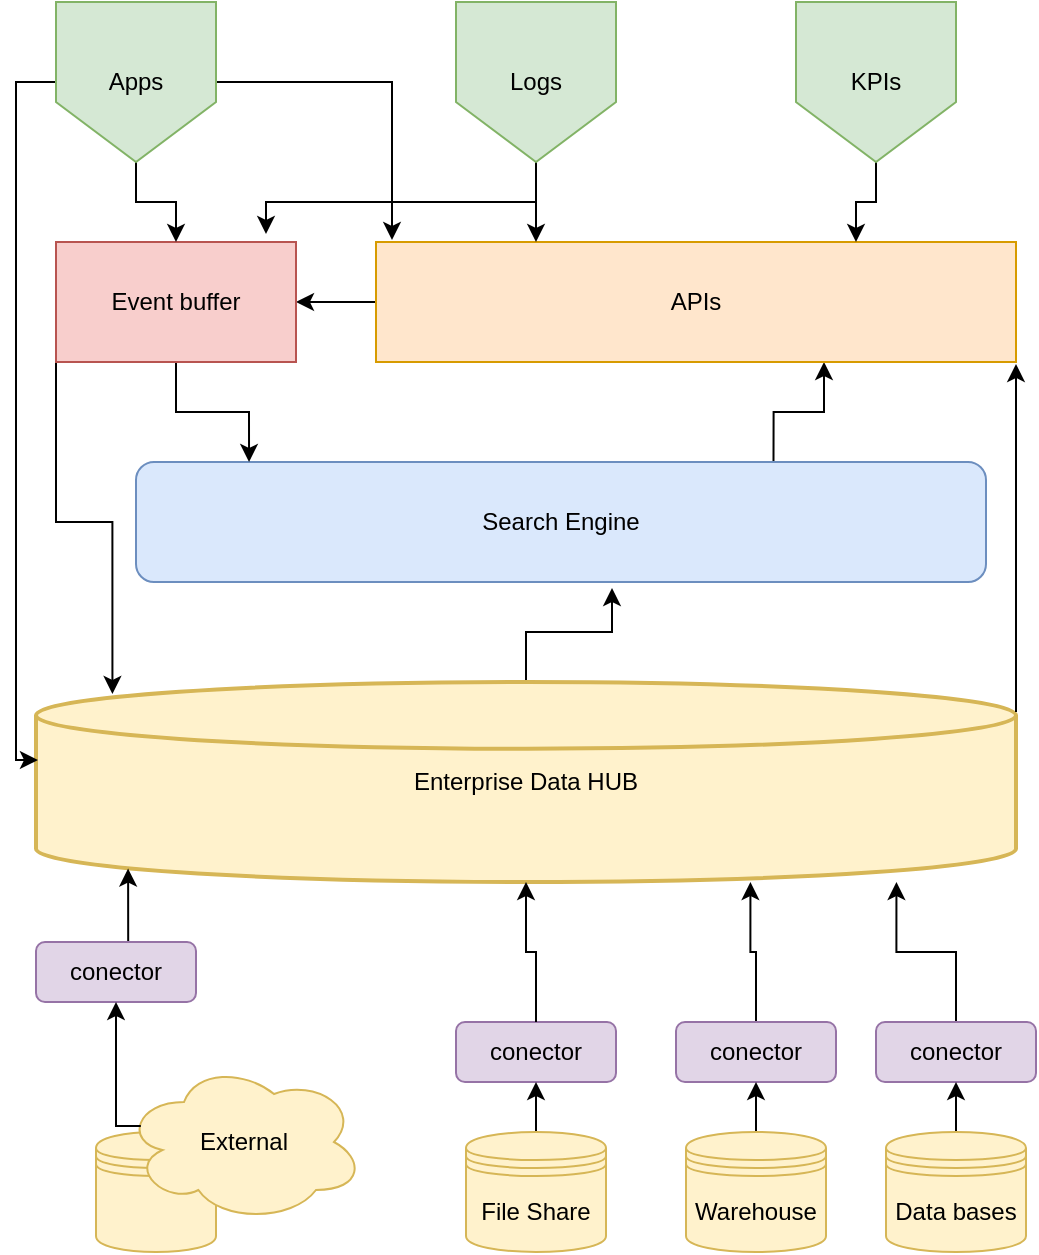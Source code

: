 <mxfile version="13.8.1" type="github">
  <diagram id="hWWmdavo8yXY4p5I4Dhq" name="Page-1">
    <mxGraphModel dx="1422" dy="794" grid="1" gridSize="10" guides="1" tooltips="1" connect="1" arrows="1" fold="1" page="1" pageScale="1" pageWidth="827" pageHeight="1169" math="0" shadow="0">
      <root>
        <mxCell id="0" />
        <mxCell id="1" parent="0" />
        <mxCell id="tfAfjoJFbzgk_dMQ4BdW-38" style="edgeStyle=orthogonalEdgeStyle;rounded=0;orthogonalLoop=1;jettySize=auto;html=1;entryX=0.56;entryY=1.05;entryDx=0;entryDy=0;entryPerimeter=0;" parent="1" source="tfAfjoJFbzgk_dMQ4BdW-5" target="tfAfjoJFbzgk_dMQ4BdW-37" edge="1">
          <mxGeometry relative="1" as="geometry" />
        </mxCell>
        <mxCell id="tfAfjoJFbzgk_dMQ4BdW-5" value="Enterprise Data HUB" style="strokeWidth=2;html=1;shape=mxgraph.flowchart.database;whiteSpace=wrap;align=center;fillColor=#fff2cc;strokeColor=#d6b656;" parent="1" vertex="1">
          <mxGeometry x="140" y="420" width="490" height="100" as="geometry" />
        </mxCell>
        <mxCell id="tfAfjoJFbzgk_dMQ4BdW-35" style="edgeStyle=orthogonalEdgeStyle;rounded=0;orthogonalLoop=1;jettySize=auto;html=1;exitX=0.5;exitY=0;exitDx=0;exitDy=0;entryX=0.729;entryY=1;entryDx=0;entryDy=0;entryPerimeter=0;" parent="1" source="tfAfjoJFbzgk_dMQ4BdW-9" target="tfAfjoJFbzgk_dMQ4BdW-5" edge="1">
          <mxGeometry relative="1" as="geometry" />
        </mxCell>
        <mxCell id="tfAfjoJFbzgk_dMQ4BdW-9" value="conector" style="rounded=1;whiteSpace=wrap;html=1;fillColor=#e1d5e7;strokeColor=#9673a6;" parent="1" vertex="1">
          <mxGeometry x="460" y="590" width="80" height="30" as="geometry" />
        </mxCell>
        <mxCell id="tfAfjoJFbzgk_dMQ4BdW-22" style="edgeStyle=orthogonalEdgeStyle;rounded=0;orthogonalLoop=1;jettySize=auto;html=1;exitX=0.5;exitY=0;exitDx=0;exitDy=0;" parent="1" source="tfAfjoJFbzgk_dMQ4BdW-20" target="tfAfjoJFbzgk_dMQ4BdW-9" edge="1">
          <mxGeometry relative="1" as="geometry" />
        </mxCell>
        <mxCell id="tfAfjoJFbzgk_dMQ4BdW-20" value="Warehouse" style="shape=datastore;whiteSpace=wrap;html=1;fillColor=#fff2cc;strokeColor=#d6b656;" parent="1" vertex="1">
          <mxGeometry x="465" y="645" width="70" height="60" as="geometry" />
        </mxCell>
        <mxCell id="tfAfjoJFbzgk_dMQ4BdW-23" value="" style="group;" parent="1" vertex="1" connectable="0">
          <mxGeometry x="170" y="610" width="134" height="95" as="geometry" />
        </mxCell>
        <mxCell id="tfAfjoJFbzgk_dMQ4BdW-18" value="" style="shape=datastore;whiteSpace=wrap;html=1;fillColor=#fff2cc;strokeColor=#d6b656;" parent="tfAfjoJFbzgk_dMQ4BdW-23" vertex="1">
          <mxGeometry y="35" width="60" height="60" as="geometry" />
        </mxCell>
        <mxCell id="tfAfjoJFbzgk_dMQ4BdW-21" value="External&lt;br&gt;" style="ellipse;shape=cloud;whiteSpace=wrap;html=1;fillColor=#fff2cc;strokeColor=#d6b656;" parent="tfAfjoJFbzgk_dMQ4BdW-23" vertex="1">
          <mxGeometry x="14" width="120" height="80" as="geometry" />
        </mxCell>
        <mxCell id="tfAfjoJFbzgk_dMQ4BdW-36" style="edgeStyle=orthogonalEdgeStyle;rounded=0;orthogonalLoop=1;jettySize=auto;html=1;entryX=0.878;entryY=1;entryDx=0;entryDy=0;entryPerimeter=0;" parent="1" source="tfAfjoJFbzgk_dMQ4BdW-27" target="tfAfjoJFbzgk_dMQ4BdW-5" edge="1">
          <mxGeometry relative="1" as="geometry" />
        </mxCell>
        <mxCell id="tfAfjoJFbzgk_dMQ4BdW-27" value="conector" style="rounded=1;whiteSpace=wrap;html=1;fillColor=#e1d5e7;strokeColor=#9673a6;" parent="1" vertex="1">
          <mxGeometry x="560" y="590" width="80" height="30" as="geometry" />
        </mxCell>
        <mxCell id="tfAfjoJFbzgk_dMQ4BdW-28" style="edgeStyle=orthogonalEdgeStyle;rounded=0;orthogonalLoop=1;jettySize=auto;html=1;exitX=0.5;exitY=0;exitDx=0;exitDy=0;" parent="1" source="tfAfjoJFbzgk_dMQ4BdW-29" target="tfAfjoJFbzgk_dMQ4BdW-27" edge="1">
          <mxGeometry relative="1" as="geometry" />
        </mxCell>
        <mxCell id="tfAfjoJFbzgk_dMQ4BdW-29" value="Data bases" style="shape=datastore;whiteSpace=wrap;html=1;fillColor=#fff2cc;strokeColor=#d6b656;" parent="1" vertex="1">
          <mxGeometry x="565" y="645" width="70" height="60" as="geometry" />
        </mxCell>
        <mxCell id="tfAfjoJFbzgk_dMQ4BdW-32" style="edgeStyle=orthogonalEdgeStyle;rounded=0;orthogonalLoop=1;jettySize=auto;html=1;exitX=0.5;exitY=0;exitDx=0;exitDy=0;entryX=0.094;entryY=0.933;entryDx=0;entryDy=0;entryPerimeter=0;" parent="1" source="tfAfjoJFbzgk_dMQ4BdW-30" target="tfAfjoJFbzgk_dMQ4BdW-5" edge="1">
          <mxGeometry relative="1" as="geometry" />
        </mxCell>
        <mxCell id="tfAfjoJFbzgk_dMQ4BdW-30" value="conector" style="rounded=1;whiteSpace=wrap;html=1;fillColor=#e1d5e7;strokeColor=#9673a6;" parent="1" vertex="1">
          <mxGeometry x="140" y="550" width="80" height="30" as="geometry" />
        </mxCell>
        <mxCell id="tfAfjoJFbzgk_dMQ4BdW-31" style="edgeStyle=orthogonalEdgeStyle;rounded=0;orthogonalLoop=1;jettySize=auto;html=1;exitX=0.07;exitY=0.4;exitDx=0;exitDy=0;exitPerimeter=0;" parent="1" source="tfAfjoJFbzgk_dMQ4BdW-21" target="tfAfjoJFbzgk_dMQ4BdW-30" edge="1">
          <mxGeometry relative="1" as="geometry">
            <Array as="points">
              <mxPoint x="180" y="642" />
            </Array>
          </mxGeometry>
        </mxCell>
        <mxCell id="tfAfjoJFbzgk_dMQ4BdW-33" value="" style="group" parent="1" vertex="1" connectable="0">
          <mxGeometry x="350" y="590" width="80" height="115" as="geometry" />
        </mxCell>
        <mxCell id="tfAfjoJFbzgk_dMQ4BdW-24" value="conector" style="rounded=1;whiteSpace=wrap;html=1;fillColor=#e1d5e7;strokeColor=#9673a6;" parent="tfAfjoJFbzgk_dMQ4BdW-33" vertex="1">
          <mxGeometry width="80" height="30" as="geometry" />
        </mxCell>
        <mxCell id="tfAfjoJFbzgk_dMQ4BdW-25" style="edgeStyle=orthogonalEdgeStyle;rounded=0;orthogonalLoop=1;jettySize=auto;html=1;exitX=0.5;exitY=0;exitDx=0;exitDy=0;" parent="tfAfjoJFbzgk_dMQ4BdW-33" source="tfAfjoJFbzgk_dMQ4BdW-26" target="tfAfjoJFbzgk_dMQ4BdW-24" edge="1">
          <mxGeometry relative="1" as="geometry" />
        </mxCell>
        <mxCell id="tfAfjoJFbzgk_dMQ4BdW-26" value="File Share" style="shape=datastore;whiteSpace=wrap;html=1;fillColor=#fff2cc;strokeColor=#d6b656;" parent="tfAfjoJFbzgk_dMQ4BdW-33" vertex="1">
          <mxGeometry x="5" y="55" width="70" height="60" as="geometry" />
        </mxCell>
        <mxCell id="tfAfjoJFbzgk_dMQ4BdW-34" style="edgeStyle=orthogonalEdgeStyle;rounded=0;orthogonalLoop=1;jettySize=auto;html=1;entryX=0.5;entryY=1;entryDx=0;entryDy=0;entryPerimeter=0;" parent="1" source="tfAfjoJFbzgk_dMQ4BdW-24" target="tfAfjoJFbzgk_dMQ4BdW-5" edge="1">
          <mxGeometry relative="1" as="geometry" />
        </mxCell>
        <mxCell id="tfAfjoJFbzgk_dMQ4BdW-44" style="edgeStyle=orthogonalEdgeStyle;rounded=0;orthogonalLoop=1;jettySize=auto;html=1;exitX=0.75;exitY=0;exitDx=0;exitDy=0;entryX=0.7;entryY=1;entryDx=0;entryDy=0;entryPerimeter=0;" parent="1" source="tfAfjoJFbzgk_dMQ4BdW-37" target="tfAfjoJFbzgk_dMQ4BdW-41" edge="1">
          <mxGeometry relative="1" as="geometry" />
        </mxCell>
        <mxCell id="wUU1J9vq1iKX6W5Bu2oP-1" style="edgeStyle=orthogonalEdgeStyle;rounded=0;orthogonalLoop=1;jettySize=auto;html=1;exitX=0;exitY=1;exitDx=0;exitDy=0;entryX=0.078;entryY=0.06;entryDx=0;entryDy=0;entryPerimeter=0;" edge="1" parent="1" source="tfAfjoJFbzgk_dMQ4BdW-42" target="tfAfjoJFbzgk_dMQ4BdW-5">
          <mxGeometry relative="1" as="geometry" />
        </mxCell>
        <mxCell id="tfAfjoJFbzgk_dMQ4BdW-37" value="Search Engine" style="rounded=1;whiteSpace=wrap;html=1;fillColor=#dae8fc;strokeColor=#6c8ebf;" parent="1" vertex="1">
          <mxGeometry x="190" y="310" width="425" height="60" as="geometry" />
        </mxCell>
        <mxCell id="tfAfjoJFbzgk_dMQ4BdW-45" style="edgeStyle=orthogonalEdgeStyle;rounded=0;orthogonalLoop=1;jettySize=auto;html=1;exitX=0;exitY=0.5;exitDx=0;exitDy=0;entryX=1;entryY=0.5;entryDx=0;entryDy=0;" parent="1" source="tfAfjoJFbzgk_dMQ4BdW-41" target="tfAfjoJFbzgk_dMQ4BdW-42" edge="1">
          <mxGeometry relative="1" as="geometry" />
        </mxCell>
        <mxCell id="tfAfjoJFbzgk_dMQ4BdW-41" value="APIs" style="rounded=0;whiteSpace=wrap;html=1;fillColor=#ffe6cc;strokeColor=#d79b00;" parent="1" vertex="1">
          <mxGeometry x="310" y="200" width="320" height="60" as="geometry" />
        </mxCell>
        <mxCell id="tfAfjoJFbzgk_dMQ4BdW-43" style="edgeStyle=orthogonalEdgeStyle;rounded=0;orthogonalLoop=1;jettySize=auto;html=1;exitX=0.5;exitY=1;exitDx=0;exitDy=0;entryX=0.133;entryY=0;entryDx=0;entryDy=0;entryPerimeter=0;" parent="1" source="tfAfjoJFbzgk_dMQ4BdW-42" target="tfAfjoJFbzgk_dMQ4BdW-37" edge="1">
          <mxGeometry relative="1" as="geometry" />
        </mxCell>
        <mxCell id="tfAfjoJFbzgk_dMQ4BdW-42" value="Event buffer" style="rounded=0;whiteSpace=wrap;html=1;fillColor=#f8cecc;strokeColor=#b85450;" parent="1" vertex="1">
          <mxGeometry x="150" y="200" width="120" height="60" as="geometry" />
        </mxCell>
        <mxCell id="tfAfjoJFbzgk_dMQ4BdW-47" value="" style="endArrow=classic;html=1;exitX=1;exitY=0.15;exitDx=0;exitDy=0;exitPerimeter=0;" parent="1" source="tfAfjoJFbzgk_dMQ4BdW-5" edge="1">
          <mxGeometry width="50" height="50" relative="1" as="geometry">
            <mxPoint x="460" y="430" as="sourcePoint" />
            <mxPoint x="630" y="261" as="targetPoint" />
          </mxGeometry>
        </mxCell>
        <mxCell id="wUU1J9vq1iKX6W5Bu2oP-8" style="edgeStyle=orthogonalEdgeStyle;rounded=0;orthogonalLoop=1;jettySize=auto;html=1;exitX=0.5;exitY=1;exitDx=0;exitDy=0;entryX=0.25;entryY=0;entryDx=0;entryDy=0;" edge="1" parent="1" source="wUU1J9vq1iKX6W5Bu2oP-5" target="tfAfjoJFbzgk_dMQ4BdW-41">
          <mxGeometry relative="1" as="geometry" />
        </mxCell>
        <mxCell id="wUU1J9vq1iKX6W5Bu2oP-10" style="edgeStyle=orthogonalEdgeStyle;rounded=0;orthogonalLoop=1;jettySize=auto;html=1;exitX=0.5;exitY=1;exitDx=0;exitDy=0;entryX=0.875;entryY=-0.067;entryDx=0;entryDy=0;entryPerimeter=0;" edge="1" parent="1" source="wUU1J9vq1iKX6W5Bu2oP-5" target="tfAfjoJFbzgk_dMQ4BdW-42">
          <mxGeometry relative="1" as="geometry" />
        </mxCell>
        <mxCell id="wUU1J9vq1iKX6W5Bu2oP-5" value="Logs" style="shape=offPageConnector;whiteSpace=wrap;html=1;fillColor=#d5e8d4;strokeColor=#82b366;" vertex="1" parent="1">
          <mxGeometry x="350" y="80" width="80" height="80" as="geometry" />
        </mxCell>
        <mxCell id="wUU1J9vq1iKX6W5Bu2oP-11" style="edgeStyle=orthogonalEdgeStyle;rounded=0;orthogonalLoop=1;jettySize=auto;html=1;entryX=0.025;entryY=-0.017;entryDx=0;entryDy=0;entryPerimeter=0;" edge="1" parent="1" source="wUU1J9vq1iKX6W5Bu2oP-6" target="tfAfjoJFbzgk_dMQ4BdW-41">
          <mxGeometry relative="1" as="geometry" />
        </mxCell>
        <mxCell id="wUU1J9vq1iKX6W5Bu2oP-12" style="edgeStyle=orthogonalEdgeStyle;rounded=0;orthogonalLoop=1;jettySize=auto;html=1;exitX=0.5;exitY=1;exitDx=0;exitDy=0;" edge="1" parent="1" source="wUU1J9vq1iKX6W5Bu2oP-6" target="tfAfjoJFbzgk_dMQ4BdW-42">
          <mxGeometry relative="1" as="geometry" />
        </mxCell>
        <mxCell id="wUU1J9vq1iKX6W5Bu2oP-16" style="edgeStyle=orthogonalEdgeStyle;rounded=0;orthogonalLoop=1;jettySize=auto;html=1;exitX=0;exitY=0.5;exitDx=0;exitDy=0;entryX=0.002;entryY=0.39;entryDx=0;entryDy=0;entryPerimeter=0;" edge="1" parent="1" source="wUU1J9vq1iKX6W5Bu2oP-6" target="tfAfjoJFbzgk_dMQ4BdW-5">
          <mxGeometry relative="1" as="geometry" />
        </mxCell>
        <mxCell id="wUU1J9vq1iKX6W5Bu2oP-6" value="Apps" style="shape=offPageConnector;whiteSpace=wrap;html=1;fillColor=#d5e8d4;strokeColor=#82b366;" vertex="1" parent="1">
          <mxGeometry x="150" y="80" width="80" height="80" as="geometry" />
        </mxCell>
        <mxCell id="wUU1J9vq1iKX6W5Bu2oP-9" style="edgeStyle=orthogonalEdgeStyle;rounded=0;orthogonalLoop=1;jettySize=auto;html=1;exitX=0.5;exitY=1;exitDx=0;exitDy=0;entryX=0.75;entryY=0;entryDx=0;entryDy=0;" edge="1" parent="1" source="wUU1J9vq1iKX6W5Bu2oP-7" target="tfAfjoJFbzgk_dMQ4BdW-41">
          <mxGeometry relative="1" as="geometry" />
        </mxCell>
        <mxCell id="wUU1J9vq1iKX6W5Bu2oP-7" value="KPIs" style="shape=offPageConnector;whiteSpace=wrap;html=1;fillColor=#d5e8d4;strokeColor=#82b366;" vertex="1" parent="1">
          <mxGeometry x="520" y="80" width="80" height="80" as="geometry" />
        </mxCell>
        <mxCell id="wUU1J9vq1iKX6W5Bu2oP-14" style="edgeStyle=orthogonalEdgeStyle;rounded=0;orthogonalLoop=1;jettySize=auto;html=1;exitX=0.5;exitY=1;exitDx=0;exitDy=0;" edge="1" parent="1" source="wUU1J9vq1iKX6W5Bu2oP-6" target="wUU1J9vq1iKX6W5Bu2oP-6">
          <mxGeometry relative="1" as="geometry" />
        </mxCell>
      </root>
    </mxGraphModel>
  </diagram>
</mxfile>

